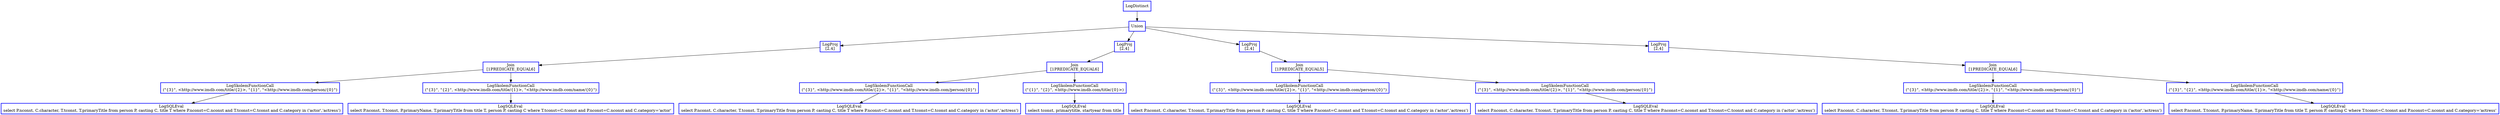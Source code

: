 digraph  g{
node [shape=rectangle, color=black, fontcolor=black, style=bold]
0 [label="LogDistinct" , color = blue] ; 
1 [label="Union", color = blue] ; 
0 -> 1 ; 
2 [label="LogProj
[2,4]" , color = blue] ; 
1 -> 2 ; 
3 [label="Join\n [1PREDICATE_EQUAL6] ", color = blue] ; 
2 -> 3 ; 
4 [label="LogSkolemFunctionCall
(\"{3}\", <http://www.imdb.com/title/{2}>, \"{1}\", \"<http://www.imdb.com/person/{0}\")" , color = blue] ; 
3 -> 4 ; 
5 [label="LogSQLEval 
select P.nconst, C.character, T.tconst, T.primaryTitle from person P, casting C, title T where P.nconst=C.nconst and T.tconst=C.tconst and C.category in ('actor','actress')", color = blue] ; 
4 -> 5 ; 
6 [label="LogSkolemFunctionCall
(\"{3}\", \"{2}\", <http://www.imdb.com/title/{1}>, \"<http://www.imdb.com/name/{0}\")" , color = blue] ; 
3 -> 6 ; 
7 [label="LogSQLEval 
select P.nconst, T.tconst, P.primaryName, T.primaryTitle from title T, person P, casting C where T.tconst=C.tconst and P.nconst=C.nconst and C.category='actor'", color = blue] ; 
6 -> 7 ; 
9 [label="LogProj
[2,4]" , color = blue] ; 
1 -> 9 ; 
10 [label="Join\n [1PREDICATE_EQUAL6] ", color = blue] ; 
9 -> 10 ; 
11 [label="LogSkolemFunctionCall
(\"{3}\", <http://www.imdb.com/title/{2}>, \"{1}\", \"<http://www.imdb.com/person/{0}\")" , color = blue] ; 
10 -> 11 ; 
12 [label="LogSQLEval 
select P.nconst, C.character, T.tconst, T.primaryTitle from person P, casting C, title T where P.nconst=C.nconst and T.tconst=C.tconst and C.category in ('actor','actress')", color = blue] ; 
11 -> 12 ; 
13 [label="LogSkolemFunctionCall
(\"{1}\", \"{2}\", <http://www.imdb.com/title/{0}>)" , color = blue] ; 
10 -> 13 ; 
14 [label="LogSQLEval 
select tconst, primarytitle, startyear from title", color = blue] ; 
13 -> 14 ; 
16 [label="LogProj
[2,4]" , color = blue] ; 
1 -> 16 ; 
17 [label="Join\n [1PREDICATE_EQUAL5] ", color = blue] ; 
16 -> 17 ; 
18 [label="LogSkolemFunctionCall
(\"{3}\", <http://www.imdb.com/title/{2}>, \"{1}\", \"<http://www.imdb.com/person/{0}\")" , color = blue] ; 
17 -> 18 ; 
19 [label="LogSQLEval 
select P.nconst, C.character, T.tconst, T.primaryTitle from person P, casting C, title T where P.nconst=C.nconst and T.tconst=C.tconst and C.category in ('actor','actress')", color = blue] ; 
18 -> 19 ; 
20 [label="LogSkolemFunctionCall
(\"{3}\", <http://www.imdb.com/title/{2}>, \"{1}\", \"<http://www.imdb.com/person/{0}\")" , color = blue] ; 
17 -> 20 ; 
21 [label="LogSQLEval 
select P.nconst, C.character, T.tconst, T.primaryTitle from person P, casting C, title T where P.nconst=C.nconst and T.tconst=C.tconst and C.category in ('actor','actress')", color = blue] ; 
20 -> 21 ; 
23 [label="LogProj
[2,4]" , color = blue] ; 
1 -> 23 ; 
24 [label="Join\n [1PREDICATE_EQUAL6] ", color = blue] ; 
23 -> 24 ; 
25 [label="LogSkolemFunctionCall
(\"{3}\", <http://www.imdb.com/title/{2}>, \"{1}\", \"<http://www.imdb.com/person/{0}\")" , color = blue] ; 
24 -> 25 ; 
26 [label="LogSQLEval 
select P.nconst, C.character, T.tconst, T.primaryTitle from person P, casting C, title T where P.nconst=C.nconst and T.tconst=C.tconst and C.category in ('actor','actress')", color = blue] ; 
25 -> 26 ; 
27 [label="LogSkolemFunctionCall
(\"{3}\", \"{2}\", <http://www.imdb.com/title/{1}>, \"<http://www.imdb.com/name/{0}\")" , color = blue] ; 
24 -> 27 ; 
28 [label="LogSQLEval 
select P.nconst, T.tconst, P.primaryName, T.primaryTitle from title T, person P, casting C where T.tconst=C.tconst and P.nconst=C.nconst and C.category='actress'", color = blue] ; 
27 -> 28 ; 
}

